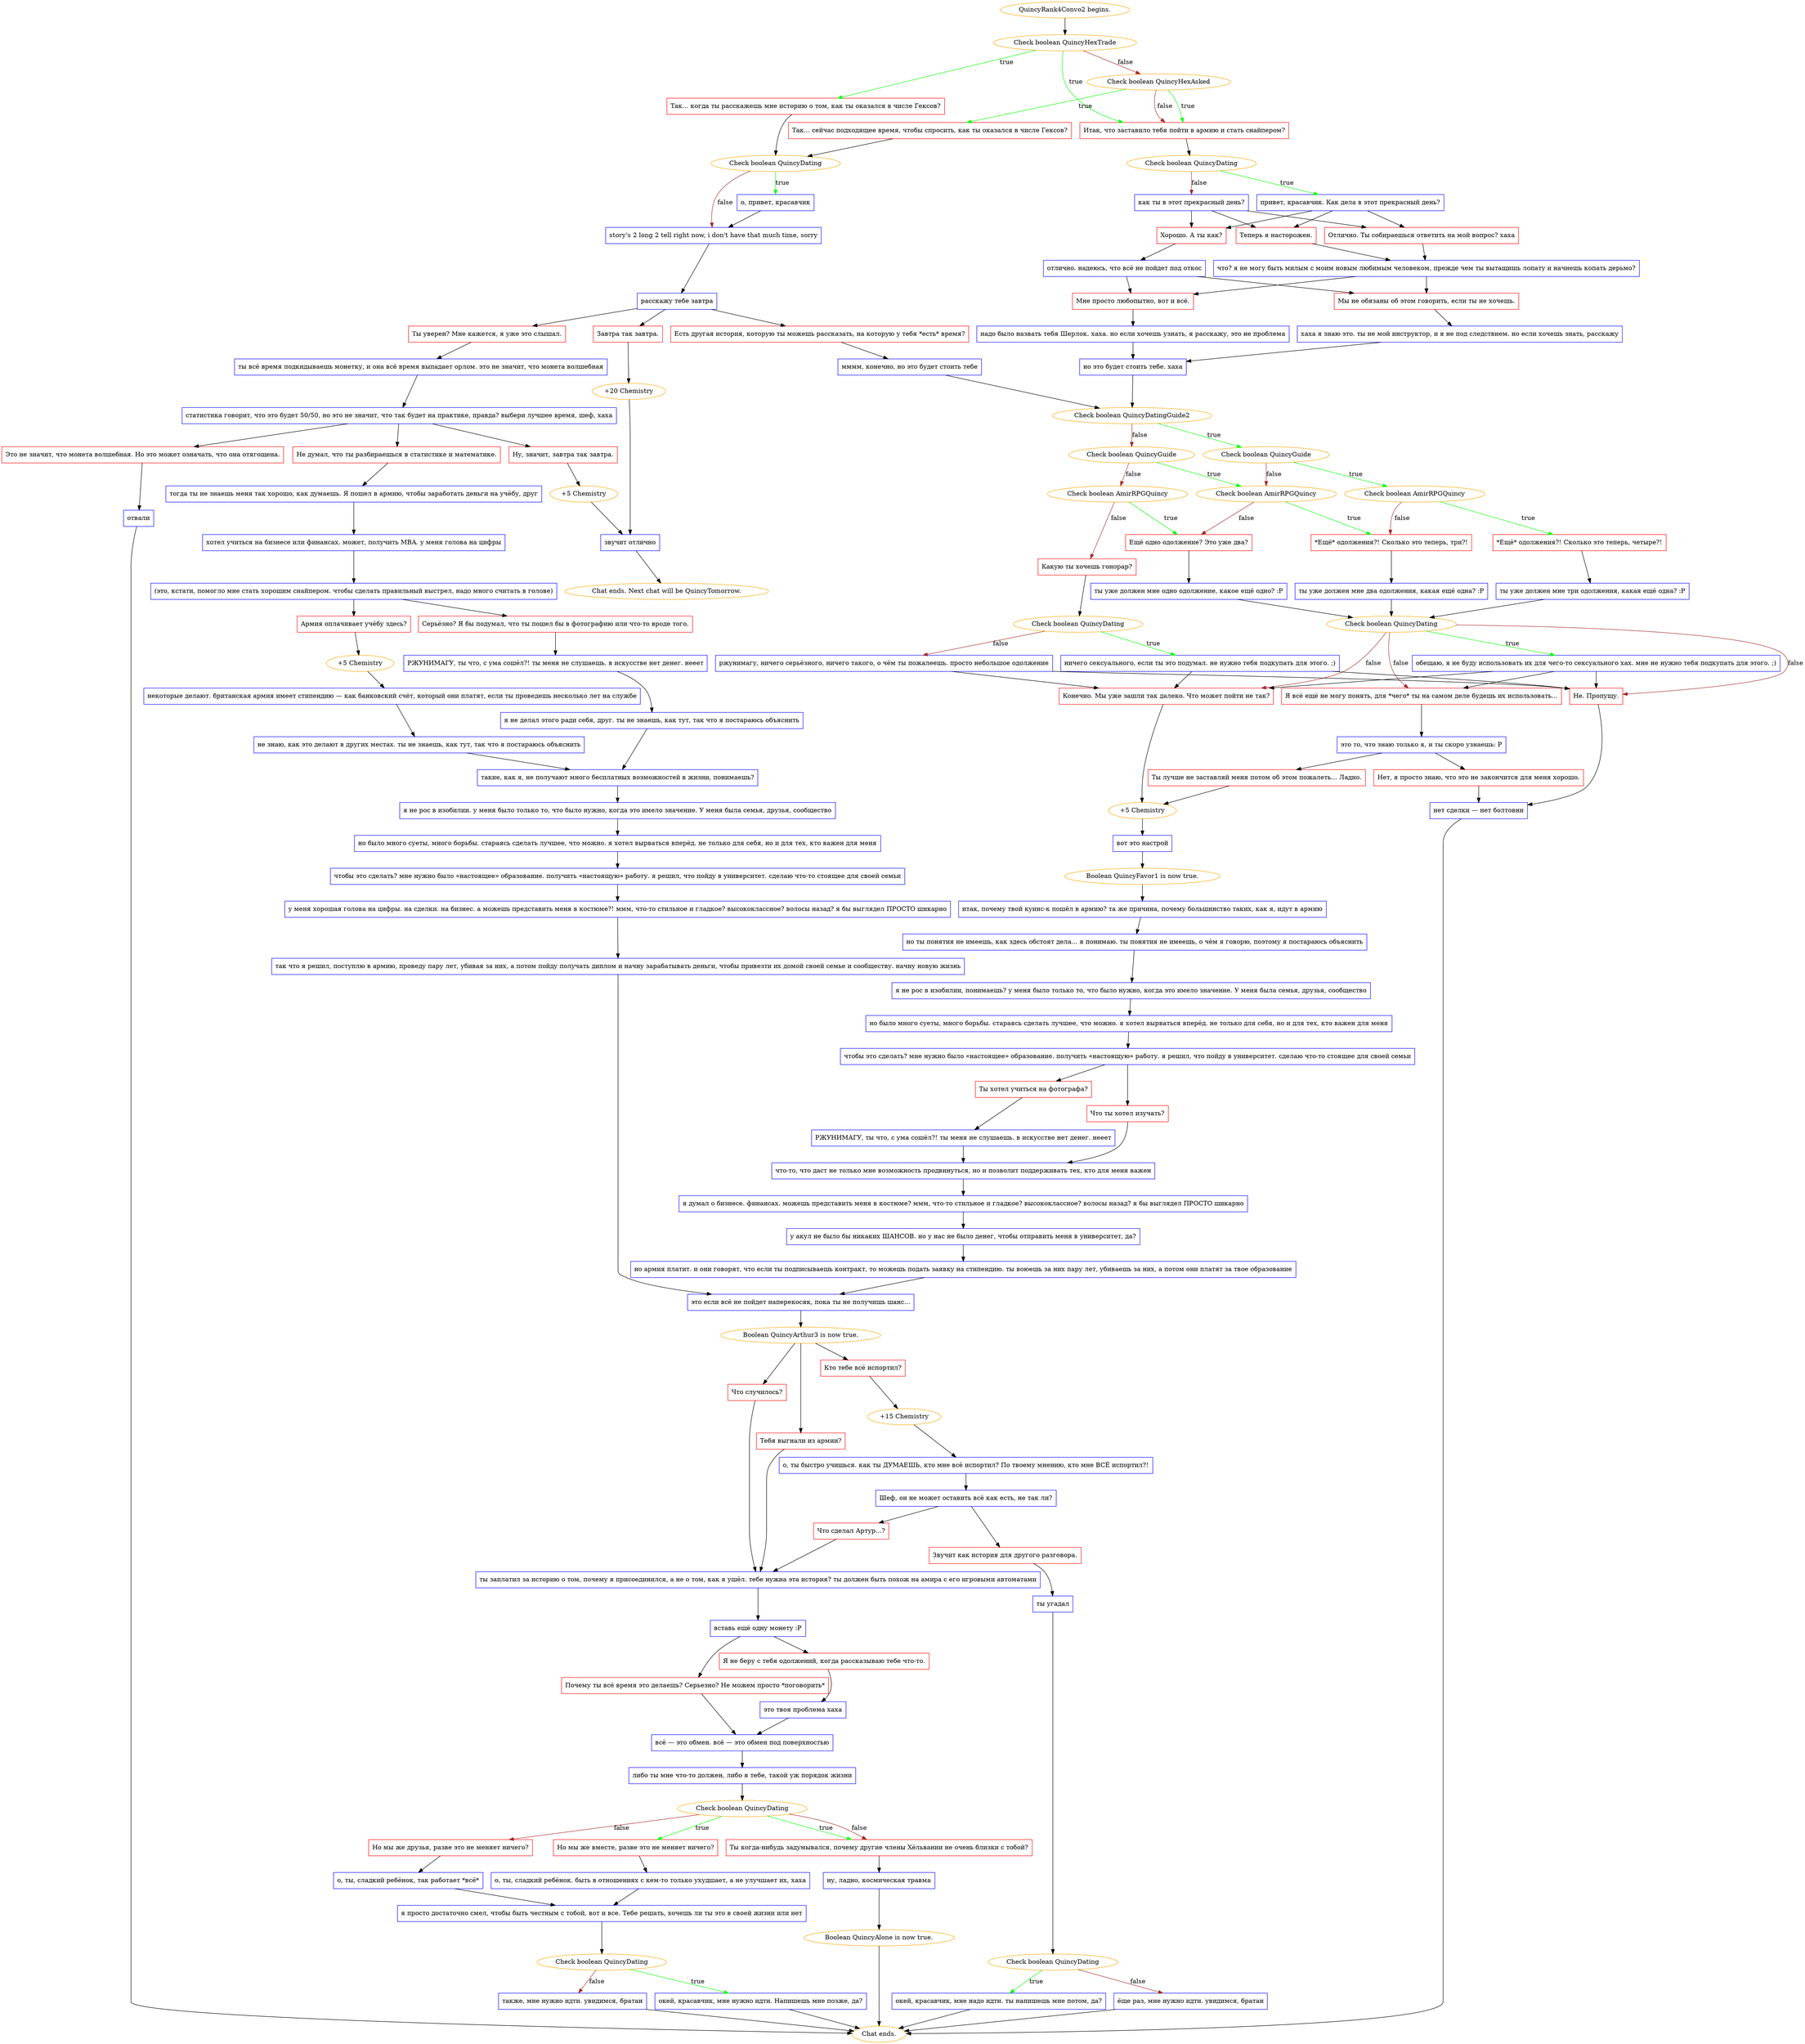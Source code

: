 digraph {
	"QuincyRank4Convo2 begins." [color=orange];
		"QuincyRank4Convo2 begins." -> j1315618021;
	j1315618021 [label="Check boolean QuincyHexTrade",color=orange];
		j1315618021 -> j4178877396 [label=true,color=green];
		j1315618021 -> j2205279749 [label=true,color=green];
		j1315618021 -> j3275958679 [label=false,color=brown];
	j4178877396 [label="Итак, что заставило тебя пойти в армию и стать снайпером?",shape=box,color=red];
		j4178877396 -> j2954474355;
	j2205279749 [label="Так... когда ты расскажешь мне историю о том, как ты оказался в числе Гексов?",shape=box,color=red];
		j2205279749 -> j3088093298;
	j3275958679 [label="Check boolean QuincyHexAsked",color=orange];
		j3275958679 -> j2037477050 [label=true,color=green];
		j3275958679 -> j4178877396 [label=true,color=green];
		j3275958679 -> j4178877396 [label=false,color=brown];
	j2954474355 [label="Check boolean QuincyDating",color=orange];
		j2954474355 -> j4260836954 [label=true,color=green];
		j2954474355 -> j210591680 [label=false,color=brown];
	j3088093298 [label="Check boolean QuincyDating",color=orange];
		j3088093298 -> j4018778301 [label=true,color=green];
		j3088093298 -> j1165881990 [label=false,color=brown];
	j2037477050 [label="Так... сейчас подходящее время, чтобы спросить, как ты оказался в числе Гексов?",shape=box,color=red];
		j2037477050 -> j3088093298;
	j4260836954 [label="привет, красавчик. Как дела в этот прекрасный день?",shape=box,color=blue];
		j4260836954 -> j2616377784;
		j4260836954 -> j1736142826;
		j4260836954 -> j4068060785;
	j210591680 [label="как ты в этот прекрасный день?",shape=box,color=blue];
		j210591680 -> j2616377784;
		j210591680 -> j1736142826;
		j210591680 -> j4068060785;
	j4018778301 [label="о, привет, красавчик",shape=box,color=blue];
		j4018778301 -> j1165881990;
	j1165881990 [label="story's 2 long 2 tell right now, i don't have that much time, sorry",shape=box,color=blue];
		j1165881990 -> j3525009630;
	j2616377784 [label="Хорошо. А ты как?",shape=box,color=red];
		j2616377784 -> j3076338813;
	j1736142826 [label="Теперь я насторожен.",shape=box,color=red];
		j1736142826 -> j2563768349;
	j4068060785 [label="Отлично. Ты собираешься ответить на мой вопрос? хаха",shape=box,color=red];
		j4068060785 -> j2563768349;
	j3525009630 [label="расскажу тебе завтра",shape=box,color=blue];
		j3525009630 -> j2738985754;
		j3525009630 -> j3135471509;
		j3525009630 -> j1075286202;
	j3076338813 [label="отлично. надеюсь, что всё не пойдет под откос",shape=box,color=blue];
		j3076338813 -> j3923433851;
		j3076338813 -> j3049359052;
	j2563768349 [label="что? я не могу быть милым с моим новым любимым человеком, прежде чем ты вытащишь лопату и начнешь копать дерьмо?",shape=box,color=blue];
		j2563768349 -> j3923433851;
		j2563768349 -> j3049359052;
	j2738985754 [label="Есть другая история, которую ты можешь рассказать, на которую у тебя *есть* время?",shape=box,color=red];
		j2738985754 -> j3435327846;
	j3135471509 [label="Ты уверен? Мне кажется, я уже это слышал.",shape=box,color=red];
		j3135471509 -> j474473432;
	j1075286202 [label="Завтра так завтра.",shape=box,color=red];
		j1075286202 -> j18527910;
	j3923433851 [label="Мне просто любопытно, вот и всё.",shape=box,color=red];
		j3923433851 -> j4232091347;
	j3049359052 [label="Мы не обязаны об этом говорить, если ты не хочешь.",shape=box,color=red];
		j3049359052 -> j4084177476;
	j3435327846 [label="мммм, конечно, но это будет стоить тебе",shape=box,color=blue];
		j3435327846 -> j2357961217;
	j474473432 [label="ты всё время подкидываешь монетку, и она всё время выпадает орлом. это не значит, что монета волшебная",shape=box,color=blue];
		j474473432 -> j1124551859;
	j18527910 [label="+20 Chemistry",color=orange];
		j18527910 -> j2368112358;
	j4232091347 [label="надо было назвать тебя Шерлок. хаха. но если хочешь узнать, я расскажу, это не проблема",shape=box,color=blue];
		j4232091347 -> j1022741384;
	j4084177476 [label="хаха я знаю это. ты не мой инструктор, и я не под следствием. но если хочешь знать, расскажу",shape=box,color=blue];
		j4084177476 -> j1022741384;
	j2357961217 [label="Check boolean QuincyDatingGuide2",color=orange];
		j2357961217 -> j626361084 [label=true,color=green];
		j2357961217 -> j40255414 [label=false,color=brown];
	j1124551859 [label="статистика говорит, что это будет 50/50, но это не значит, что так будет на практике, правда? выбери лучшее время, шеф, хаха",shape=box,color=blue];
		j1124551859 -> j2067228879;
		j1124551859 -> j1712467424;
		j1124551859 -> j2496041807;
	j2368112358 [label="звучит отлично",shape=box,color=blue];
		j2368112358 -> "Chat ends. Next chat will be QuincyTomorrow.";
	j1022741384 [label="но это будет стоить тебе. хаха",shape=box,color=blue];
		j1022741384 -> j2357961217;
	j626361084 [label="Check boolean QuincyGuide",color=orange];
		j626361084 -> j3898843727 [label=true,color=green];
		j626361084 -> j3283390382 [label=false,color=brown];
	j40255414 [label="Check boolean QuincyGuide",color=orange];
		j40255414 -> j3283390382 [label=true,color=green];
		j40255414 -> j1923144591 [label=false,color=brown];
	j2067228879 [label="Не думал, что ты разбираешься в статистике и математике.",shape=box,color=red];
		j2067228879 -> j1934255194;
	j1712467424 [label="Это не значит, что монета волшебная. Но это может означать, что она отягощена.",shape=box,color=red];
		j1712467424 -> j3041332691;
	j2496041807 [label="Ну, значит, завтра так завтра.",shape=box,color=red];
		j2496041807 -> j1609749552;
	"Chat ends. Next chat will be QuincyTomorrow." [color=orange];
	j3898843727 [label="Check boolean AmirRPGQuincy",color=orange];
		j3898843727 -> j1454711720 [label=true,color=green];
		j3898843727 -> j765364278 [label=false,color=brown];
	j3283390382 [label="Check boolean AmirRPGQuincy",color=orange];
		j3283390382 -> j765364278 [label=true,color=green];
		j3283390382 -> j3264773222 [label=false,color=brown];
	j1923144591 [label="Check boolean AmirRPGQuincy",color=orange];
		j1923144591 -> j3264773222 [label=true,color=green];
		j1923144591 -> j4085904653 [label=false,color=brown];
	j1934255194 [label="тогда ты не знаешь меня так хорошо, как думаешь. Я пошел в армию, чтобы заработать деньги на учёбу, друг",shape=box,color=blue];
		j1934255194 -> j812506559;
	j3041332691 [label="отвали",shape=box,color=blue];
		j3041332691 -> "Chat ends.";
	j1609749552 [label="+5 Chemistry",color=orange];
		j1609749552 -> j2368112358;
	j1454711720 [label="*Ещё* одолжения?! Сколько это теперь, четыре?!",shape=box,color=red];
		j1454711720 -> j118333681;
	j765364278 [label="*Ещё* одолжения?! Сколько это теперь, три?!",shape=box,color=red];
		j765364278 -> j3995911440;
	j3264773222 [label="Ещё одно одолжение? Это уже два?",shape=box,color=red];
		j3264773222 -> j2613441363;
	j4085904653 [label="Какую ты хочешь гонорар?",shape=box,color=red];
		j4085904653 -> j1520601406;
	j812506559 [label="хотел учиться на бизнесе или финансах. может, получить MBA. у меня голова на цифры",shape=box,color=blue];
		j812506559 -> j2031028153;
	"Chat ends." [color=orange];
	j118333681 [label="ты уже должен мне три одолжения, какая ещё одна? :P",shape=box,color=blue];
		j118333681 -> j769454148;
	j3995911440 [label="ты уже должен мне два одолжения, какая ещё одна? :P",shape=box,color=blue];
		j3995911440 -> j769454148;
	j2613441363 [label="ты уже должен мне одно одолжение, какое ещё одно? :P",shape=box,color=blue];
		j2613441363 -> j769454148;
	j1520601406 [label="Check boolean QuincyDating",color=orange];
		j1520601406 -> j1588303422 [label=true,color=green];
		j1520601406 -> j3263885648 [label=false,color=brown];
	j2031028153 [label="(это, кстати, помогло мне стать хорошим снайпером. чтобы сделать правильный выстрел, надо много считать в голове)",shape=box,color=blue];
		j2031028153 -> j2278015193;
		j2031028153 -> j3202051829;
	j769454148 [label="Check boolean QuincyDating",color=orange];
		j769454148 -> j1944362001 [label=true,color=green];
		j769454148 -> j1465981758 [label=false,color=brown];
		j769454148 -> j3428160458 [label=false,color=brown];
		j769454148 -> j3589491034 [label=false,color=brown];
	j1588303422 [label="ничего сексуального, если ты это подумал. не нужно тебя подкупать для этого. ;)",shape=box,color=blue];
		j1588303422 -> j3589491034;
		j1588303422 -> j3428160458;
	j3263885648 [label="ржунимагу, ничего серьёзного, ничего такого, о чём ты пожалеешь. просто небольшое одолжение",shape=box,color=blue];
		j3263885648 -> j3589491034;
		j3263885648 -> j3428160458;
	j2278015193 [label="Серьёзно? Я бы подумал, что ты пошел бы в фотографию или что-то вроде того.",shape=box,color=red];
		j2278015193 -> j4137317994;
	j3202051829 [label="Армия оплачивает учёбу здесь?",shape=box,color=red];
		j3202051829 -> j1985726403;
	j1944362001 [label="обещаю, я не буду использовать их для чего-то сексуального хах. мне не нужно тебя подкупать для этого. ;)",shape=box,color=blue];
		j1944362001 -> j1465981758;
		j1944362001 -> j3428160458;
		j1944362001 -> j3589491034;
	j1465981758 [label="Я всё ещё не могу понять, для *чего* ты на самом деле будешь их использовать...",shape=box,color=red];
		j1465981758 -> j2279739046;
	j3428160458 [label="Не. Пропущу.",shape=box,color=red];
		j3428160458 -> j2627836886;
	j3589491034 [label="Конечно. Мы уже зашли так далеко. Что может пойти не так?",shape=box,color=red];
		j3589491034 -> j2120128082;
	j4137317994 [label="РЖУНИМАГУ, ты что, с ума сошёл?! ты меня не слушаешь. в искусстве нет денег. неeeт",shape=box,color=blue];
		j4137317994 -> j2052476641;
	j1985726403 [label="+5 Chemistry",color=orange];
		j1985726403 -> j3415539415;
	j2279739046 [label="это то, что знаю только я, и ты скоро узнаешь: P",shape=box,color=blue];
		j2279739046 -> j3726522356;
		j2279739046 -> j1470518007;
	j2627836886 [label="нет сделки — нет болтовни",shape=box,color=blue];
		j2627836886 -> "Chat ends.";
	j2120128082 [label="+5 Chemistry",color=orange];
		j2120128082 -> j3915072410;
	j2052476641 [label="я не делал этого ради себя, друг. ты не знаешь, как тут, так что я постараюсь объяснить",shape=box,color=blue];
		j2052476641 -> j1754547986;
	j3415539415 [label="некоторые делают. британская армия имеет стипендию — как банковский счёт, который они платят, если ты проведешь несколько лет на службе",shape=box,color=blue];
		j3415539415 -> j1815213393;
	j3726522356 [label="Ты лучше не заставляй меня потом об этом пожалеть... Ладно.",shape=box,color=red];
		j3726522356 -> j2120128082;
	j1470518007 [label="Нет, я просто знаю, что это не закончится для меня хорошо.",shape=box,color=red];
		j1470518007 -> j2627836886;
	j3915072410 [label="вот это настрой",shape=box,color=blue];
		j3915072410 -> j591278038;
	j1754547986 [label="такие, как я, не получают много бесплатных возможностей в жизни, понимаешь?",shape=box,color=blue];
		j1754547986 -> j219956054;
	j1815213393 [label="не знаю, как это делают в других местах. ты не знаешь, как тут, так что я постараюсь объяснить",shape=box,color=blue];
		j1815213393 -> j1754547986;
	j591278038 [label="Boolean QuincyFavor1 is now true.",color=orange];
		j591278038 -> j360276281;
	j219956054 [label="я не рос в изобилии. у меня было только то, что было нужно, когда это имело значение. У меня была семья, друзья, сообщество",shape=box,color=blue];
		j219956054 -> j631540844;
	j360276281 [label="итак, почему твой куинс-к пошёл в армию? та же причина, почему большинство таких, как я, идут в армию",shape=box,color=blue];
		j360276281 -> j4253131609;
	j631540844 [label="но было много суеты, много борьбы. стараясь сделать лучшее, что можно. я хотел вырваться вперёд. не только для себя, но и для тех, кто важен для меня",shape=box,color=blue];
		j631540844 -> j2711734995;
	j4253131609 [label="но ты понятия не имеешь, как здесь обстоят дела... я понимаю. ты понятия не имеешь, о чём я говорю, поэтому я постараюсь объяснить",shape=box,color=blue];
		j4253131609 -> j1452002668;
	j2711734995 [label="чтобы это сделать? мне нужно было «настоящее» образование. получить «настоящую» работу. я решил, что пойду в университет. сделаю что-то стоящее для своей семьи",shape=box,color=blue];
		j2711734995 -> j4188141685;
	j1452002668 [label="я не рос в изобилии, понимаешь? у меня было только то, что было нужно, когда это имело значение. У меня была семья, друзья, сообщество",shape=box,color=blue];
		j1452002668 -> j667754739;
	j4188141685 [label="у меня хорошая голова на цифры. на сделки. на бизнес. а можешь представить меня в костюме?! ммм, что-то стильное и гладкое? высококлассное? волосы назад? я бы выглядел ПРОСТО шикарно",shape=box,color=blue];
		j4188141685 -> j1646507144;
	j667754739 [label="но было много суеты, много борьбы. стараясь сделать лучшее, что можно. я хотел вырваться вперёд. не только для себя, но и для тех, кто важен для меня",shape=box,color=blue];
		j667754739 -> j2219775712;
	j1646507144 [label="так что я решил, поступлю в армию, проведу пару лет, убивая за них, а потом пойду получать диплом и начну зарабатывать деньги, чтобы привезти их домой своей семье и сообществу. начну новую жизнь",shape=box,color=blue];
		j1646507144 -> j1993394037;
	j2219775712 [label="чтобы это сделать? мне нужно было «настоящее» образование. получить «настоящую» работу. я решил, что пойду в университет. сделаю что-то стоящее для своей семьи",shape=box,color=blue];
		j2219775712 -> j44276881;
		j2219775712 -> j83654050;
	j1993394037 [label="это если всё не пойдет наперекосяк, пока ты не получишь шанс...",shape=box,color=blue];
		j1993394037 -> j678288228;
	j44276881 [label="Ты хотел учиться на фотографа?",shape=box,color=red];
		j44276881 -> j3233934600;
	j83654050 [label="Что ты хотел изучать?",shape=box,color=red];
		j83654050 -> j4240988241;
	j678288228 [label="Boolean QuincyArthur3 is now true.",color=orange];
		j678288228 -> j3019522110;
		j678288228 -> j2231365429;
		j678288228 -> j2955668175;
	j3233934600 [label="РЖУНИМАГУ, ты что, с ума сошёл?! ты меня не слушаешь. в искусстве нет денег. неeeт",shape=box,color=blue];
		j3233934600 -> j4240988241;
	j4240988241 [label="что-то, что даст не только мне возможность продвинуться, но и позволит поддерживать тех, кто для меня важен",shape=box,color=blue];
		j4240988241 -> j2871659101;
	j3019522110 [label="Что случилось?",shape=box,color=red];
		j3019522110 -> j852468578;
	j2231365429 [label="Кто тебе всё испортил?",shape=box,color=red];
		j2231365429 -> j2028302042;
	j2955668175 [label="Тебя выгнали из армии?",shape=box,color=red];
		j2955668175 -> j852468578;
	j2871659101 [label="я думал о бизнесе. финансах. можешь представить меня в костюме? ммм, что-то стильное и гладкое? высококлассное? волосы назад? я бы выглядел ПРОСТО шикарно",shape=box,color=blue];
		j2871659101 -> j3259805650;
	j852468578 [label="ты заплатил за историю о том, почему я присоединился, а не о том, как я ушёл. тебе нужна эта история? ты должен быть похож на амира с его игровыми автоматами",shape=box,color=blue];
		j852468578 -> j848011446;
	j2028302042 [label="+15 Chemistry",color=orange];
		j2028302042 -> j1392881362;
	j3259805650 [label="у акул не было бы никаких ШАНСОВ. но у нас не было денег, чтобы отправить меня в университет, да?",shape=box,color=blue];
		j3259805650 -> j4228415299;
	j848011446 [label="вставь ещё одну монету :P",shape=box,color=blue];
		j848011446 -> j2894573283;
		j848011446 -> j3403841955;
	j1392881362 [label="о, ты быстро учишься. как ты ДУМАЕШЬ, кто мне всё испортил? По твоему мнению, кто мне ВСЁ испортил?!",shape=box,color=blue];
		j1392881362 -> j3141232564;
	j4228415299 [label="но армия платит. и они говорят, что если ты подписываешь контракт, то можешь подать заявку на стипендию. ты воюешь за них пару лет, убиваешь за них, а потом они платят за твое образование",shape=box,color=blue];
		j4228415299 -> j1993394037;
	j2894573283 [label="Почему ты всё время это делаешь? Серьезно? Не можем просто *поговорить*",shape=box,color=red];
		j2894573283 -> j123335239;
	j3403841955 [label="Я не беру с тебя одолжений, когда рассказываю тебе что-то.",shape=box,color=red];
		j3403841955 -> j4111105110;
	j3141232564 [label="Шеф, он не может оставить всё как есть, не так ли?",shape=box,color=blue];
		j3141232564 -> j1692641455;
		j3141232564 -> j4008407612;
	j123335239 [label="всё — это обмен. всё — это обмен под поверхностью",shape=box,color=blue];
		j123335239 -> j1622697590;
	j4111105110 [label="это твоя проблема хаха",shape=box,color=blue];
		j4111105110 -> j123335239;
	j1692641455 [label="Что сделал Артур...?",shape=box,color=red];
		j1692641455 -> j852468578;
	j4008407612 [label="Звучит как история для другого разговора.",shape=box,color=red];
		j4008407612 -> j4180165315;
	j1622697590 [label="либо ты мне что-то должен, либо я тебе, такой уж порядок жизни",shape=box,color=blue];
		j1622697590 -> j26082276;
	j4180165315 [label="ты угадал",shape=box,color=blue];
		j4180165315 -> j2250979291;
	j26082276 [label="Check boolean QuincyDating",color=orange];
		j26082276 -> j3504010516 [label=true,color=green];
		j26082276 -> j3477257276 [label=true,color=green];
		j26082276 -> j2000531260 [label=false,color=brown];
		j26082276 -> j3477257276 [label=false,color=brown];
	j2250979291 [label="Check boolean QuincyDating",color=orange];
		j2250979291 -> j3865560455 [label=true,color=green];
		j2250979291 -> j1736557679 [label=false,color=brown];
	j3504010516 [label="Но мы же вместе, разве это не меняет ничего?",shape=box,color=red];
		j3504010516 -> j620335096;
	j3477257276 [label="Ты когда-нибудь задумывался, почему другие члены Хёльвании не очень близки с тобой?",shape=box,color=red];
		j3477257276 -> j3876285734;
	j2000531260 [label="Но мы же друзья, разве это не меняет ничего?",shape=box,color=red];
		j2000531260 -> j2815593314;
	j3865560455 [label="окей, красавчик, мне надо идти. ты напишешь мне потом, да?",shape=box,color=blue];
		j3865560455 -> "Chat ends.";
	j1736557679 [label="ёще раз, мне нужно идти. увидимся, братан",shape=box,color=blue];
		j1736557679 -> "Chat ends.";
	j620335096 [label="о, ты, сладкий ребёнок. быть в отношениях с кем-то только ухудшает, а не улучшает их, хаха",shape=box,color=blue];
		j620335096 -> j1361322471;
	j3876285734 [label="ну, ладно, космическая травма",shape=box,color=blue];
		j3876285734 -> j1710007921;
	j2815593314 [label="о, ты, сладкий ребёнок, так работает *всё*",shape=box,color=blue];
		j2815593314 -> j1361322471;
	j1361322471 [label="я просто достаточно смел, чтобы быть честным с тобой, вот и все. Тебе решать, хочешь ли ты это в своей жизни или нет",shape=box,color=blue];
		j1361322471 -> j1025034816;
	j1710007921 [label="Boolean QuincyAlone is now true.",color=orange];
		j1710007921 -> "Chat ends.";
	j1025034816 [label="Check boolean QuincyDating",color=orange];
		j1025034816 -> j934242738 [label=true,color=green];
		j1025034816 -> j2060910091 [label=false,color=brown];
	j934242738 [label="oкей, красавчик, мне нужно идти. Напишешь мне позже, да?",shape=box,color=blue];
		j934242738 -> "Chat ends.";
	j2060910091 [label="также, мне нужно идти. увидимся, братан",shape=box,color=blue];
		j2060910091 -> "Chat ends.";
}